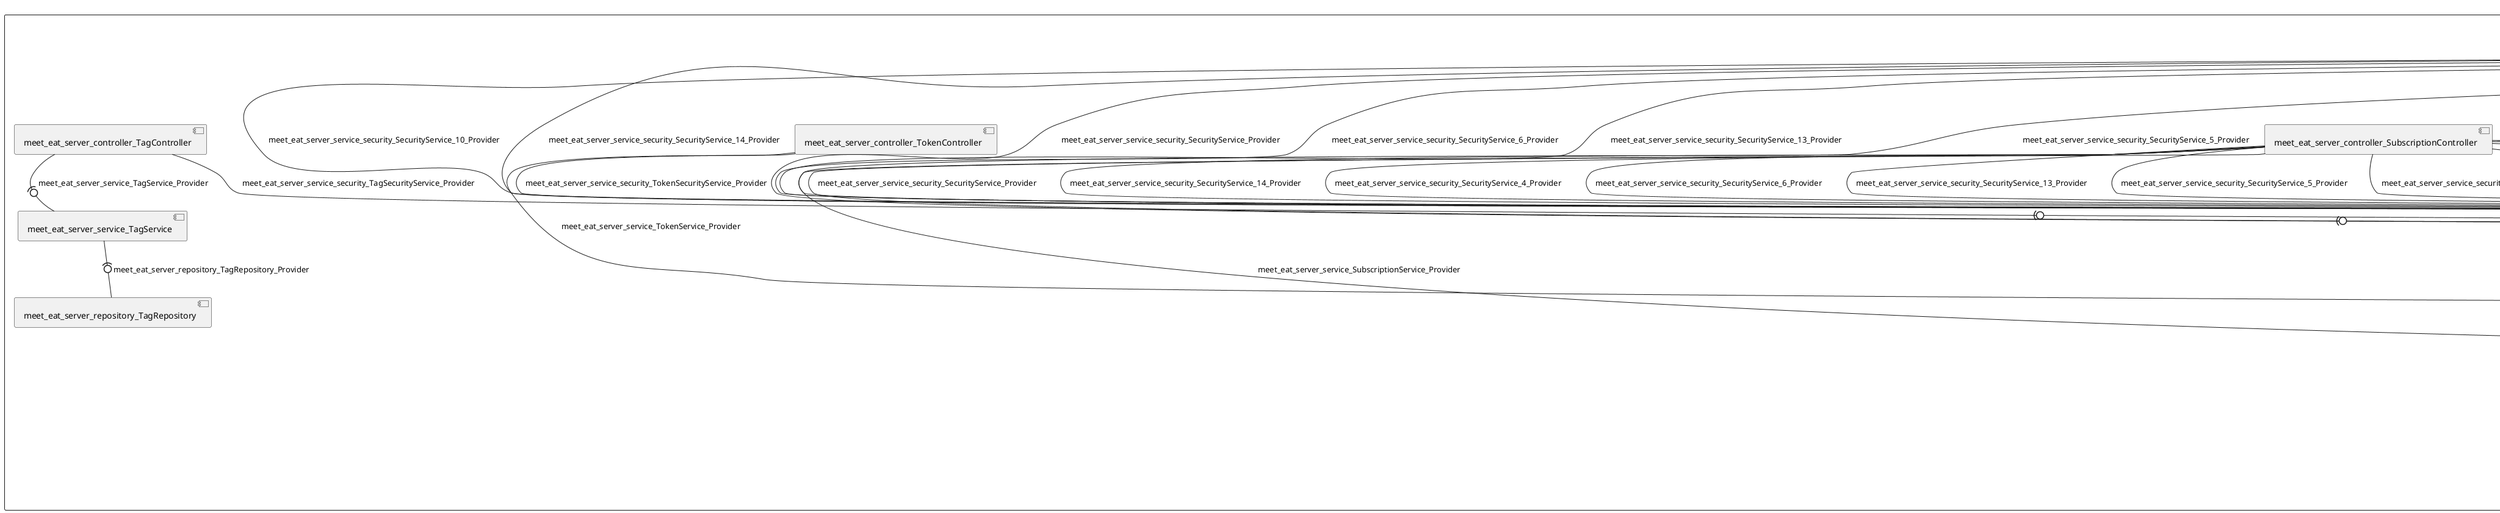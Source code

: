 @startuml
skinparam fixCircleLabelOverlapping true
skinparam componentStyle uml2
rectangle System {
[meet_eat_server_controller_BookmarkController] [[meet-eat-meet-eat-server.repository#_yExMWiM_Ee-X66bVrMBJew]]
[meet_eat_server_controller_OfferController] [[meet-eat-meet-eat-server.repository#_yExMWiM_Ee-X66bVrMBJew]]
[meet_eat_server_controller_ParticipationController] [[meet-eat-meet-eat-server.repository#_yExMWiM_Ee-X66bVrMBJew]]
[meet_eat_server_controller_RatingController] [[meet-eat-meet-eat-server.repository#_yExMWiM_Ee-X66bVrMBJew]]
[meet_eat_server_controller_ReportController] [[meet-eat-meet-eat-server.repository#_yExMWiM_Ee-X66bVrMBJew]]
[meet_eat_server_controller_SubscriptionController] [[meet-eat-meet-eat-server.repository#_yExMWiM_Ee-X66bVrMBJew]]
[meet_eat_server_controller_TagController] [[meet-eat-meet-eat-server.repository#_yExMWiM_Ee-X66bVrMBJew]]
[meet_eat_server_controller_TokenController] [[meet-eat-meet-eat-server.repository#_yExMWiM_Ee-X66bVrMBJew]]
[meet_eat_server_controller_UserController] [[meet-eat-meet-eat-server.repository#_yExMWiM_Ee-X66bVrMBJew]]
[meet_eat_server_repository_BookmarkRepository] [[meet-eat-meet-eat-server.repository#_yExMWiM_Ee-X66bVrMBJew]]
[meet_eat_server_repository_OfferRepository] [[meet-eat-meet-eat-server.repository#_yExMWiM_Ee-X66bVrMBJew]]
[meet_eat_server_repository_ParticipationRepository] [[meet-eat-meet-eat-server.repository#_yExMWiM_Ee-X66bVrMBJew]]
[meet_eat_server_repository_RatingRepository] [[meet-eat-meet-eat-server.repository#_yExMWiM_Ee-X66bVrMBJew]]
[meet_eat_server_repository_ReportRepository] [[meet-eat-meet-eat-server.repository#_yExMWiM_Ee-X66bVrMBJew]]
[meet_eat_server_repository_SubscriptionRepository] [[meet-eat-meet-eat-server.repository#_yExMWiM_Ee-X66bVrMBJew]]
[meet_eat_server_repository_TagRepository] [[meet-eat-meet-eat-server.repository#_yExMWiM_Ee-X66bVrMBJew]]
[meet_eat_server_repository_TokenRepository] [[meet-eat-meet-eat-server.repository#_yExMWiM_Ee-X66bVrMBJew]]
[meet_eat_server_repository_UserRepository] [[meet-eat-meet-eat-server.repository#_yExMWiM_Ee-X66bVrMBJew]]
[meet_eat_server_service_BookmarkService] [[meet-eat-meet-eat-server.repository#_yExMWiM_Ee-X66bVrMBJew]]
[meet_eat_server_service_EmailService] [[meet-eat-meet-eat-server.repository#_yExMWiM_Ee-X66bVrMBJew]]
[meet_eat_server_service_JavaMailSender_Provider] [[meet-eat-meet-eat-server.repository#_yExMWiM_Ee-X66bVrMBJew]]
[meet_eat_server_service_OfferService] [[meet-eat-meet-eat-server.repository#_yExMWiM_Ee-X66bVrMBJew]]
[meet_eat_server_service_ParticipationService] [[meet-eat-meet-eat-server.repository#_yExMWiM_Ee-X66bVrMBJew]]
[meet_eat_server_service_RatingService] [[meet-eat-meet-eat-server.repository#_yExMWiM_Ee-X66bVrMBJew]]
[meet_eat_server_service_ReportService] [[meet-eat-meet-eat-server.repository#_yExMWiM_Ee-X66bVrMBJew]]
[meet_eat_server_service_SubscriptionService] [[meet-eat-meet-eat-server.repository#_yExMWiM_Ee-X66bVrMBJew]]
[meet_eat_server_service_TagService] [[meet-eat-meet-eat-server.repository#_yExMWiM_Ee-X66bVrMBJew]]
[meet_eat_server_service_TokenService] [[meet-eat-meet-eat-server.repository#_yExMWiM_Ee-X66bVrMBJew]]
[meet_eat_server_service_UserService] [[meet-eat-meet-eat-server.repository#_yExMWiM_Ee-X66bVrMBJew]]
[meet_eat_server_service_security_BookmarkSecurityService] [[meet-eat-meet-eat-server.repository#_yExMWiM_Ee-X66bVrMBJew]]
[meet_eat_server_service_security_OfferSecurityService] [[meet-eat-meet-eat-server.repository#_yExMWiM_Ee-X66bVrMBJew]]
[meet_eat_server_service_security_ParticipationSecurityService] [[meet-eat-meet-eat-server.repository#_yExMWiM_Ee-X66bVrMBJew]]
[meet_eat_server_service_security_RatingSecurityService] [[meet-eat-meet-eat-server.repository#_yExMWiM_Ee-X66bVrMBJew]]
[meet_eat_server_service_security_ReportSecurityService] [[meet-eat-meet-eat-server.repository#_yExMWiM_Ee-X66bVrMBJew]]
[meet_eat_server_service_security_SecurityService_11_Provider] [[meet-eat-meet-eat-server.repository#_yExMWiM_Ee-X66bVrMBJew]]
[meet_eat_server_service_security_SecurityService_12_Provider] [[meet-eat-meet-eat-server.repository#_yExMWiM_Ee-X66bVrMBJew]]
[meet_eat_server_service_security_SecurityService_2_Provider] [[meet-eat-meet-eat-server.repository#_yExMWiM_Ee-X66bVrMBJew]]
[meet_eat_server_service_security_SecurityService_7_Provider] [[meet-eat-meet-eat-server.repository#_yExMWiM_Ee-X66bVrMBJew]]
[meet_eat_server_service_security_SecurityService_9_Provider] [[meet-eat-meet-eat-server.repository#_yExMWiM_Ee-X66bVrMBJew]]
[meet_eat_server_service_security_SubscriptionSecurityService] [[meet-eat-meet-eat-server.repository#_yExMWiM_Ee-X66bVrMBJew]]
[meet_eat_server_service_security_TagSecurityService] [[meet-eat-meet-eat-server.repository#_yExMWiM_Ee-X66bVrMBJew]]
[meet_eat_server_service_security_TokenSecurityService] [[meet-eat-meet-eat-server.repository#_yExMWiM_Ee-X66bVrMBJew]]
[meet_eat_server_service_security_UserSecurityService] [[meet-eat-meet-eat-server.repository#_yExMWiM_Ee-X66bVrMBJew]]
[meet_eat_server_service_BookmarkService] -(0- [meet_eat_server_repository_BookmarkRepository] : meet_eat_server_repository_BookmarkRepository_Provider
[meet_eat_server_service_OfferService] -(0- [meet_eat_server_repository_OfferRepository] : meet_eat_server_repository_OfferRepository_Provider
[meet_eat_server_service_ParticipationService] -(0- [meet_eat_server_repository_ParticipationRepository] : meet_eat_server_repository_ParticipationRepository_Provider
[meet_eat_server_service_RatingService] -(0- [meet_eat_server_repository_RatingRepository] : meet_eat_server_repository_RatingRepository_Provider
[meet_eat_server_service_ReportService] -(0- [meet_eat_server_repository_ReportRepository] : meet_eat_server_repository_ReportRepository_Provider
[meet_eat_server_service_SubscriptionService] -(0- [meet_eat_server_repository_SubscriptionRepository] : meet_eat_server_repository_SubscriptionRepository_Provider
[meet_eat_server_service_TagService] -(0- [meet_eat_server_repository_TagRepository] : meet_eat_server_repository_TagRepository_Provider
[meet_eat_server_service_TokenService] -(0- [meet_eat_server_repository_TokenRepository] : meet_eat_server_repository_TokenRepository_Provider
[meet_eat_server_service_UserService] -(0- [meet_eat_server_repository_UserRepository] : meet_eat_server_repository_UserRepository_Provider
[meet_eat_server_service_OfferService] -(0- [meet_eat_server_service_BookmarkService] : meet_eat_server_service_BookmarkService_Provider
[meet_eat_server_service_UserService] -(0- [meet_eat_server_service_BookmarkService] : meet_eat_server_service_BookmarkService_Provider
[meet_eat_server_controller_BookmarkController] -(0- [meet_eat_server_service_BookmarkService] : meet_eat_server_service_BookmarkService_Provider
[meet_eat_server_service_UserService] -(0- [meet_eat_server_service_EmailService] : meet_eat_server_service_EmailService_Provider
[meet_eat_server_service_EmailService] -(0- [meet_eat_server_service_JavaMailSender_Provider] : meet_eat_server_service_JavaMailSender_Provider
[meet_eat_server_service_ParticipationService] -(0- [meet_eat_server_service_OfferService] : meet_eat_server_service_OfferService_Provider
[meet_eat_server_controller_OfferController] -(0- [meet_eat_server_service_OfferService] : meet_eat_server_service_OfferService_Provider
[meet_eat_server_service_UserService] -(0- [meet_eat_server_service_OfferService] : meet_eat_server_service_OfferService_Provider
[meet_eat_server_controller_ParticipationController] -(0- [meet_eat_server_service_ParticipationService] : meet_eat_server_service_ParticipationService_Provider
[meet_eat_server_service_OfferService] -(0- [meet_eat_server_service_ParticipationService] : meet_eat_server_service_ParticipationService_Provider
[meet_eat_server_service_UserService] -(0- [meet_eat_server_service_ParticipationService] : meet_eat_server_service_ParticipationService_Provider
[meet_eat_server_service_UserService] -(0- [meet_eat_server_service_RatingService] : meet_eat_server_service_RatingService_Provider
[meet_eat_server_controller_RatingController] -(0- [meet_eat_server_service_RatingService] : meet_eat_server_service_RatingService_Provider
[meet_eat_server_service_OfferService] -(0- [meet_eat_server_service_RatingService] : meet_eat_server_service_RatingService_Provider
[meet_eat_server_service_OfferService] -(0- [meet_eat_server_service_ReportService] : meet_eat_server_service_ReportService_Provider
[meet_eat_server_controller_ReportController] -(0- [meet_eat_server_service_ReportService] : meet_eat_server_service_ReportService_Provider
[meet_eat_server_service_UserService] -(0- [meet_eat_server_service_ReportService] : meet_eat_server_service_ReportService_Provider
[meet_eat_server_service_UserService] -(0- [meet_eat_server_service_SubscriptionService] : meet_eat_server_service_SubscriptionService_Provider
[meet_eat_server_controller_SubscriptionController] -(0- [meet_eat_server_service_SubscriptionService] : meet_eat_server_service_SubscriptionService_Provider
[meet_eat_server_service_OfferService] -(0- [meet_eat_server_service_SubscriptionService] : meet_eat_server_service_SubscriptionService_Provider
[meet_eat_server_controller_TagController] -(0- [meet_eat_server_service_TagService] : meet_eat_server_service_TagService_Provider
[meet_eat_server_service_security_ReportSecurityService] -(0- [meet_eat_server_service_TokenService] : meet_eat_server_service_TokenService_Provider
[meet_eat_server_controller_TokenController] -(0- [meet_eat_server_service_TokenService] : meet_eat_server_service_TokenService_Provider
[meet_eat_server_service_security_BookmarkSecurityService] -(0- [meet_eat_server_service_TokenService] : meet_eat_server_service_TokenService_Provider
[meet_eat_server_service_security_OfferSecurityService] -(0- [meet_eat_server_service_TokenService] : meet_eat_server_service_TokenService_Provider
[meet_eat_server_service_security_RatingSecurityService] -(0- [meet_eat_server_service_TokenService] : meet_eat_server_service_TokenService_Provider
[meet_eat_server_service_security_TokenSecurityService] -(0- [meet_eat_server_service_TokenService] : meet_eat_server_service_TokenService_Provider
[meet_eat_server_service_security_ParticipationSecurityService] -(0- [meet_eat_server_service_TokenService] : meet_eat_server_service_TokenService_Provider
[meet_eat_server_service_security_UserSecurityService] -(0- [meet_eat_server_service_TokenService] : meet_eat_server_service_TokenService_Provider
[meet_eat_server_service_security_SubscriptionSecurityService] -(0- [meet_eat_server_service_TokenService] : meet_eat_server_service_TokenService_Provider
[meet_eat_server_service_security_TagSecurityService] -(0- [meet_eat_server_service_TokenService] : meet_eat_server_service_TokenService_Provider
[meet_eat_server_service_UserService] -(0- [meet_eat_server_service_TokenService] : meet_eat_server_service_TokenService_Provider
[meet_eat_server_service_RatingService] -(0- [meet_eat_server_service_UserService] : meet_eat_server_service_UserService_Provider
[meet_eat_server_service_OfferService] -(0- [meet_eat_server_service_UserService] : meet_eat_server_service_UserService_Provider
[meet_eat_server_controller_UserController] -(0- [meet_eat_server_service_UserService] : meet_eat_server_service_UserService_Provider
[meet_eat_server_service_BookmarkService] -(0- [meet_eat_server_service_UserService] : meet_eat_server_service_UserService_Provider
[meet_eat_server_service_SubscriptionService] -(0- [meet_eat_server_service_UserService] : meet_eat_server_service_UserService_Provider
[meet_eat_server_service_TokenService] -(0- [meet_eat_server_service_UserService] : meet_eat_server_service_UserService_Provider
[meet_eat_server_controller_OfferController] -(0- [meet_eat_server_service_security_OfferSecurityService] : meet_eat_server_service_security_OfferSecurityService_Provider
[meet_eat_server_controller_SubscriptionController] -(0- [meet_eat_server_service_security_SubscriptionSecurityService] : meet_eat_server_service_security_SecurityService_10_Provider
[meet_eat_server_controller_BookmarkController] -(0- [meet_eat_server_service_security_SubscriptionSecurityService] : meet_eat_server_service_security_SecurityService_10_Provider
[meet_eat_server_controller_RatingController] -(0- [meet_eat_server_service_security_SubscriptionSecurityService] : meet_eat_server_service_security_SecurityService_10_Provider
[meet_eat_server_controller_ParticipationController] -(0- [meet_eat_server_service_security_SubscriptionSecurityService] : meet_eat_server_service_security_SecurityService_10_Provider
[meet_eat_server_controller_ReportController] -(0- [meet_eat_server_service_security_SubscriptionSecurityService] : meet_eat_server_service_security_SecurityService_10_Provider
[meet_eat_server_controller_RatingController] -(0- [meet_eat_server_service_security_SecurityService_11_Provider] : meet_eat_server_service_security_SecurityService_11_Provider
[meet_eat_server_controller_ParticipationController] -(0- [meet_eat_server_service_security_SecurityService_11_Provider] : meet_eat_server_service_security_SecurityService_11_Provider
[meet_eat_server_controller_BookmarkController] -(0- [meet_eat_server_service_security_SecurityService_11_Provider] : meet_eat_server_service_security_SecurityService_11_Provider
[meet_eat_server_controller_ReportController] -(0- [meet_eat_server_service_security_SecurityService_11_Provider] : meet_eat_server_service_security_SecurityService_11_Provider
[meet_eat_server_controller_SubscriptionController] -(0- [meet_eat_server_service_security_SecurityService_11_Provider] : meet_eat_server_service_security_SecurityService_11_Provider
[meet_eat_server_controller_RatingController] -(0- [meet_eat_server_service_security_SecurityService_12_Provider] : meet_eat_server_service_security_SecurityService_12_Provider
[meet_eat_server_controller_ReportController] -(0- [meet_eat_server_service_security_SecurityService_12_Provider] : meet_eat_server_service_security_SecurityService_12_Provider
[meet_eat_server_controller_SubscriptionController] -(0- [meet_eat_server_service_security_SecurityService_12_Provider] : meet_eat_server_service_security_SecurityService_12_Provider
[meet_eat_server_controller_BookmarkController] -(0- [meet_eat_server_service_security_SecurityService_12_Provider] : meet_eat_server_service_security_SecurityService_12_Provider
[meet_eat_server_controller_ParticipationController] -(0- [meet_eat_server_service_security_SecurityService_12_Provider] : meet_eat_server_service_security_SecurityService_12_Provider
[meet_eat_server_controller_ReportController] -(0- [meet_eat_server_service_security_RatingSecurityService] : meet_eat_server_service_security_SecurityService_13_Provider
[meet_eat_server_controller_ParticipationController] -(0- [meet_eat_server_service_security_RatingSecurityService] : meet_eat_server_service_security_SecurityService_13_Provider
[meet_eat_server_controller_BookmarkController] -(0- [meet_eat_server_service_security_RatingSecurityService] : meet_eat_server_service_security_SecurityService_13_Provider
[meet_eat_server_controller_SubscriptionController] -(0- [meet_eat_server_service_security_RatingSecurityService] : meet_eat_server_service_security_SecurityService_13_Provider
[meet_eat_server_controller_RatingController] -(0- [meet_eat_server_service_security_RatingSecurityService] : meet_eat_server_service_security_SecurityService_13_Provider
[meet_eat_server_controller_SubscriptionController] -(0- [meet_eat_server_service_security_BookmarkSecurityService] : meet_eat_server_service_security_SecurityService_14_Provider
[meet_eat_server_controller_BookmarkController] -(0- [meet_eat_server_service_security_BookmarkSecurityService] : meet_eat_server_service_security_SecurityService_14_Provider
[meet_eat_server_controller_RatingController] -(0- [meet_eat_server_service_security_BookmarkSecurityService] : meet_eat_server_service_security_SecurityService_14_Provider
[meet_eat_server_controller_ReportController] -(0- [meet_eat_server_service_security_BookmarkSecurityService] : meet_eat_server_service_security_SecurityService_14_Provider
[meet_eat_server_controller_ParticipationController] -(0- [meet_eat_server_service_security_BookmarkSecurityService] : meet_eat_server_service_security_SecurityService_14_Provider
[meet_eat_server_controller_BookmarkController] -(0- [meet_eat_server_service_security_SecurityService_2_Provider] : meet_eat_server_service_security_SecurityService_2_Provider
[meet_eat_server_controller_SubscriptionController] -(0- [meet_eat_server_service_security_SecurityService_2_Provider] : meet_eat_server_service_security_SecurityService_2_Provider
[meet_eat_server_controller_RatingController] -(0- [meet_eat_server_service_security_SecurityService_2_Provider] : meet_eat_server_service_security_SecurityService_2_Provider
[meet_eat_server_controller_ReportController] -(0- [meet_eat_server_service_security_SecurityService_2_Provider] : meet_eat_server_service_security_SecurityService_2_Provider
[meet_eat_server_controller_ParticipationController] -(0- [meet_eat_server_service_security_SecurityService_2_Provider] : meet_eat_server_service_security_SecurityService_2_Provider
[meet_eat_server_controller_RatingController] -(0- [meet_eat_server_service_security_OfferSecurityService] : meet_eat_server_service_security_SecurityService_3_Provider
[meet_eat_server_controller_ReportController] -(0- [meet_eat_server_service_security_OfferSecurityService] : meet_eat_server_service_security_SecurityService_3_Provider
[meet_eat_server_controller_SubscriptionController] -(0- [meet_eat_server_service_security_OfferSecurityService] : meet_eat_server_service_security_SecurityService_3_Provider
[meet_eat_server_controller_BookmarkController] -(0- [meet_eat_server_service_security_OfferSecurityService] : meet_eat_server_service_security_SecurityService_3_Provider
[meet_eat_server_controller_ParticipationController] -(0- [meet_eat_server_service_security_OfferSecurityService] : meet_eat_server_service_security_SecurityService_3_Provider
[meet_eat_server_controller_RatingController] -(0- [meet_eat_server_service_security_TokenSecurityService] : meet_eat_server_service_security_SecurityService_4_Provider
[meet_eat_server_controller_BookmarkController] -(0- [meet_eat_server_service_security_TokenSecurityService] : meet_eat_server_service_security_SecurityService_4_Provider
[meet_eat_server_controller_SubscriptionController] -(0- [meet_eat_server_service_security_TokenSecurityService] : meet_eat_server_service_security_SecurityService_4_Provider
[meet_eat_server_controller_ParticipationController] -(0- [meet_eat_server_service_security_TokenSecurityService] : meet_eat_server_service_security_SecurityService_4_Provider
[meet_eat_server_controller_ReportController] -(0- [meet_eat_server_service_security_TokenSecurityService] : meet_eat_server_service_security_SecurityService_4_Provider
[meet_eat_server_controller_RatingController] -(0- [meet_eat_server_service_security_ReportSecurityService] : meet_eat_server_service_security_SecurityService_5_Provider
[meet_eat_server_controller_BookmarkController] -(0- [meet_eat_server_service_security_ReportSecurityService] : meet_eat_server_service_security_SecurityService_5_Provider
[meet_eat_server_controller_SubscriptionController] -(0- [meet_eat_server_service_security_ReportSecurityService] : meet_eat_server_service_security_SecurityService_5_Provider
[meet_eat_server_controller_ParticipationController] -(0- [meet_eat_server_service_security_ReportSecurityService] : meet_eat_server_service_security_SecurityService_5_Provider
[meet_eat_server_controller_ReportController] -(0- [meet_eat_server_service_security_ReportSecurityService] : meet_eat_server_service_security_SecurityService_5_Provider
[meet_eat_server_controller_ReportController] -(0- [meet_eat_server_service_security_ParticipationSecurityService] : meet_eat_server_service_security_SecurityService_6_Provider
[meet_eat_server_controller_ParticipationController] -(0- [meet_eat_server_service_security_ParticipationSecurityService] : meet_eat_server_service_security_SecurityService_6_Provider
[meet_eat_server_controller_RatingController] -(0- [meet_eat_server_service_security_ParticipationSecurityService] : meet_eat_server_service_security_SecurityService_6_Provider
[meet_eat_server_controller_SubscriptionController] -(0- [meet_eat_server_service_security_ParticipationSecurityService] : meet_eat_server_service_security_SecurityService_6_Provider
[meet_eat_server_controller_BookmarkController] -(0- [meet_eat_server_service_security_ParticipationSecurityService] : meet_eat_server_service_security_SecurityService_6_Provider
[meet_eat_server_controller_BookmarkController] -(0- [meet_eat_server_service_security_SecurityService_7_Provider] : meet_eat_server_service_security_SecurityService_7_Provider
[meet_eat_server_controller_RatingController] -(0- [meet_eat_server_service_security_SecurityService_7_Provider] : meet_eat_server_service_security_SecurityService_7_Provider
[meet_eat_server_controller_SubscriptionController] -(0- [meet_eat_server_service_security_SecurityService_7_Provider] : meet_eat_server_service_security_SecurityService_7_Provider
[meet_eat_server_controller_ReportController] -(0- [meet_eat_server_service_security_SecurityService_7_Provider] : meet_eat_server_service_security_SecurityService_7_Provider
[meet_eat_server_controller_ParticipationController] -(0- [meet_eat_server_service_security_SecurityService_7_Provider] : meet_eat_server_service_security_SecurityService_7_Provider
[meet_eat_server_controller_ParticipationController] -(0- [meet_eat_server_service_security_UserSecurityService] : meet_eat_server_service_security_SecurityService_8_Provider
[meet_eat_server_controller_BookmarkController] -(0- [meet_eat_server_service_security_UserSecurityService] : meet_eat_server_service_security_SecurityService_8_Provider
[meet_eat_server_controller_RatingController] -(0- [meet_eat_server_service_security_UserSecurityService] : meet_eat_server_service_security_SecurityService_8_Provider
[meet_eat_server_controller_SubscriptionController] -(0- [meet_eat_server_service_security_UserSecurityService] : meet_eat_server_service_security_SecurityService_8_Provider
[meet_eat_server_controller_ReportController] -(0- [meet_eat_server_service_security_UserSecurityService] : meet_eat_server_service_security_SecurityService_8_Provider
[meet_eat_server_controller_RatingController] -(0- [meet_eat_server_service_security_SecurityService_9_Provider] : meet_eat_server_service_security_SecurityService_9_Provider
[meet_eat_server_controller_ReportController] -(0- [meet_eat_server_service_security_SecurityService_9_Provider] : meet_eat_server_service_security_SecurityService_9_Provider
[meet_eat_server_controller_ParticipationController] -(0- [meet_eat_server_service_security_SecurityService_9_Provider] : meet_eat_server_service_security_SecurityService_9_Provider
[meet_eat_server_controller_SubscriptionController] -(0- [meet_eat_server_service_security_SecurityService_9_Provider] : meet_eat_server_service_security_SecurityService_9_Provider
[meet_eat_server_controller_BookmarkController] -(0- [meet_eat_server_service_security_SecurityService_9_Provider] : meet_eat_server_service_security_SecurityService_9_Provider
[meet_eat_server_controller_RatingController] -(0- [meet_eat_server_service_security_TagSecurityService] : meet_eat_server_service_security_SecurityService_Provider
[meet_eat_server_controller_BookmarkController] -(0- [meet_eat_server_service_security_TagSecurityService] : meet_eat_server_service_security_SecurityService_Provider
[meet_eat_server_controller_SubscriptionController] -(0- [meet_eat_server_service_security_TagSecurityService] : meet_eat_server_service_security_SecurityService_Provider
[meet_eat_server_controller_ParticipationController] -(0- [meet_eat_server_service_security_TagSecurityService] : meet_eat_server_service_security_SecurityService_Provider
[meet_eat_server_controller_ReportController] -(0- [meet_eat_server_service_security_TagSecurityService] : meet_eat_server_service_security_SecurityService_Provider
[meet_eat_server_controller_TagController] -(0- [meet_eat_server_service_security_TagSecurityService] : meet_eat_server_service_security_TagSecurityService_Provider
[meet_eat_server_controller_TokenController] -(0- [meet_eat_server_service_security_TokenSecurityService] : meet_eat_server_service_security_TokenSecurityService_Provider
[meet_eat_server_controller_UserController] -(0- [meet_eat_server_service_security_UserSecurityService] : meet_eat_server_service_security_UserSecurityService_Provider
}

@enduml
